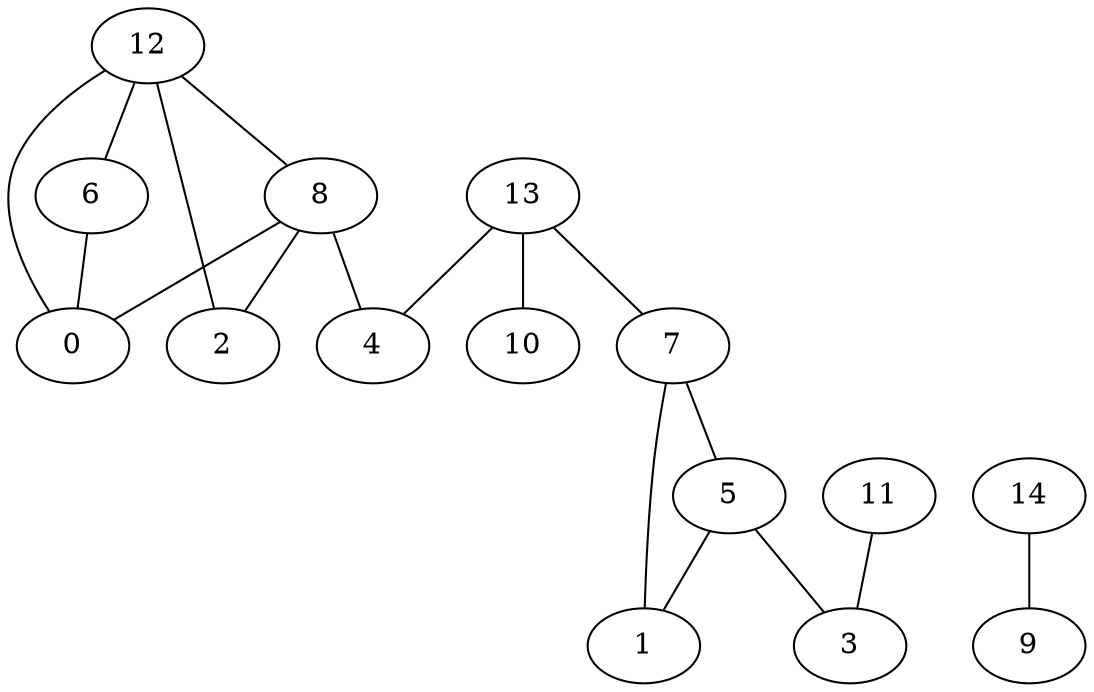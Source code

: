 digraph "sensornet-topology" {
label = "";
rankdir="BT";"0"->"6" [arrowhead = "both"] 
"0"->"8" [arrowhead = "both"] 
"0"->"12" [arrowhead = "both"] 
"1"->"5" [arrowhead = "both"] 
"1"->"7" [arrowhead = "both"] 
"2"->"8" [arrowhead = "both"] 
"2"->"12" [arrowhead = "both"] 
"3"->"5" [arrowhead = "both"] 
"3"->"11" [arrowhead = "both"] 
"4"->"8" [arrowhead = "both"] 
"4"->"13" [arrowhead = "both"] 
"5"->"7" [arrowhead = "both"] 
"6"->"12" [arrowhead = "both"] 
"7"->"13" [arrowhead = "both"] 
"8"->"12" [arrowhead = "both"] 
"9"->"14" [arrowhead = "both"] 
"10"->"13" [arrowhead = "both"] 
}